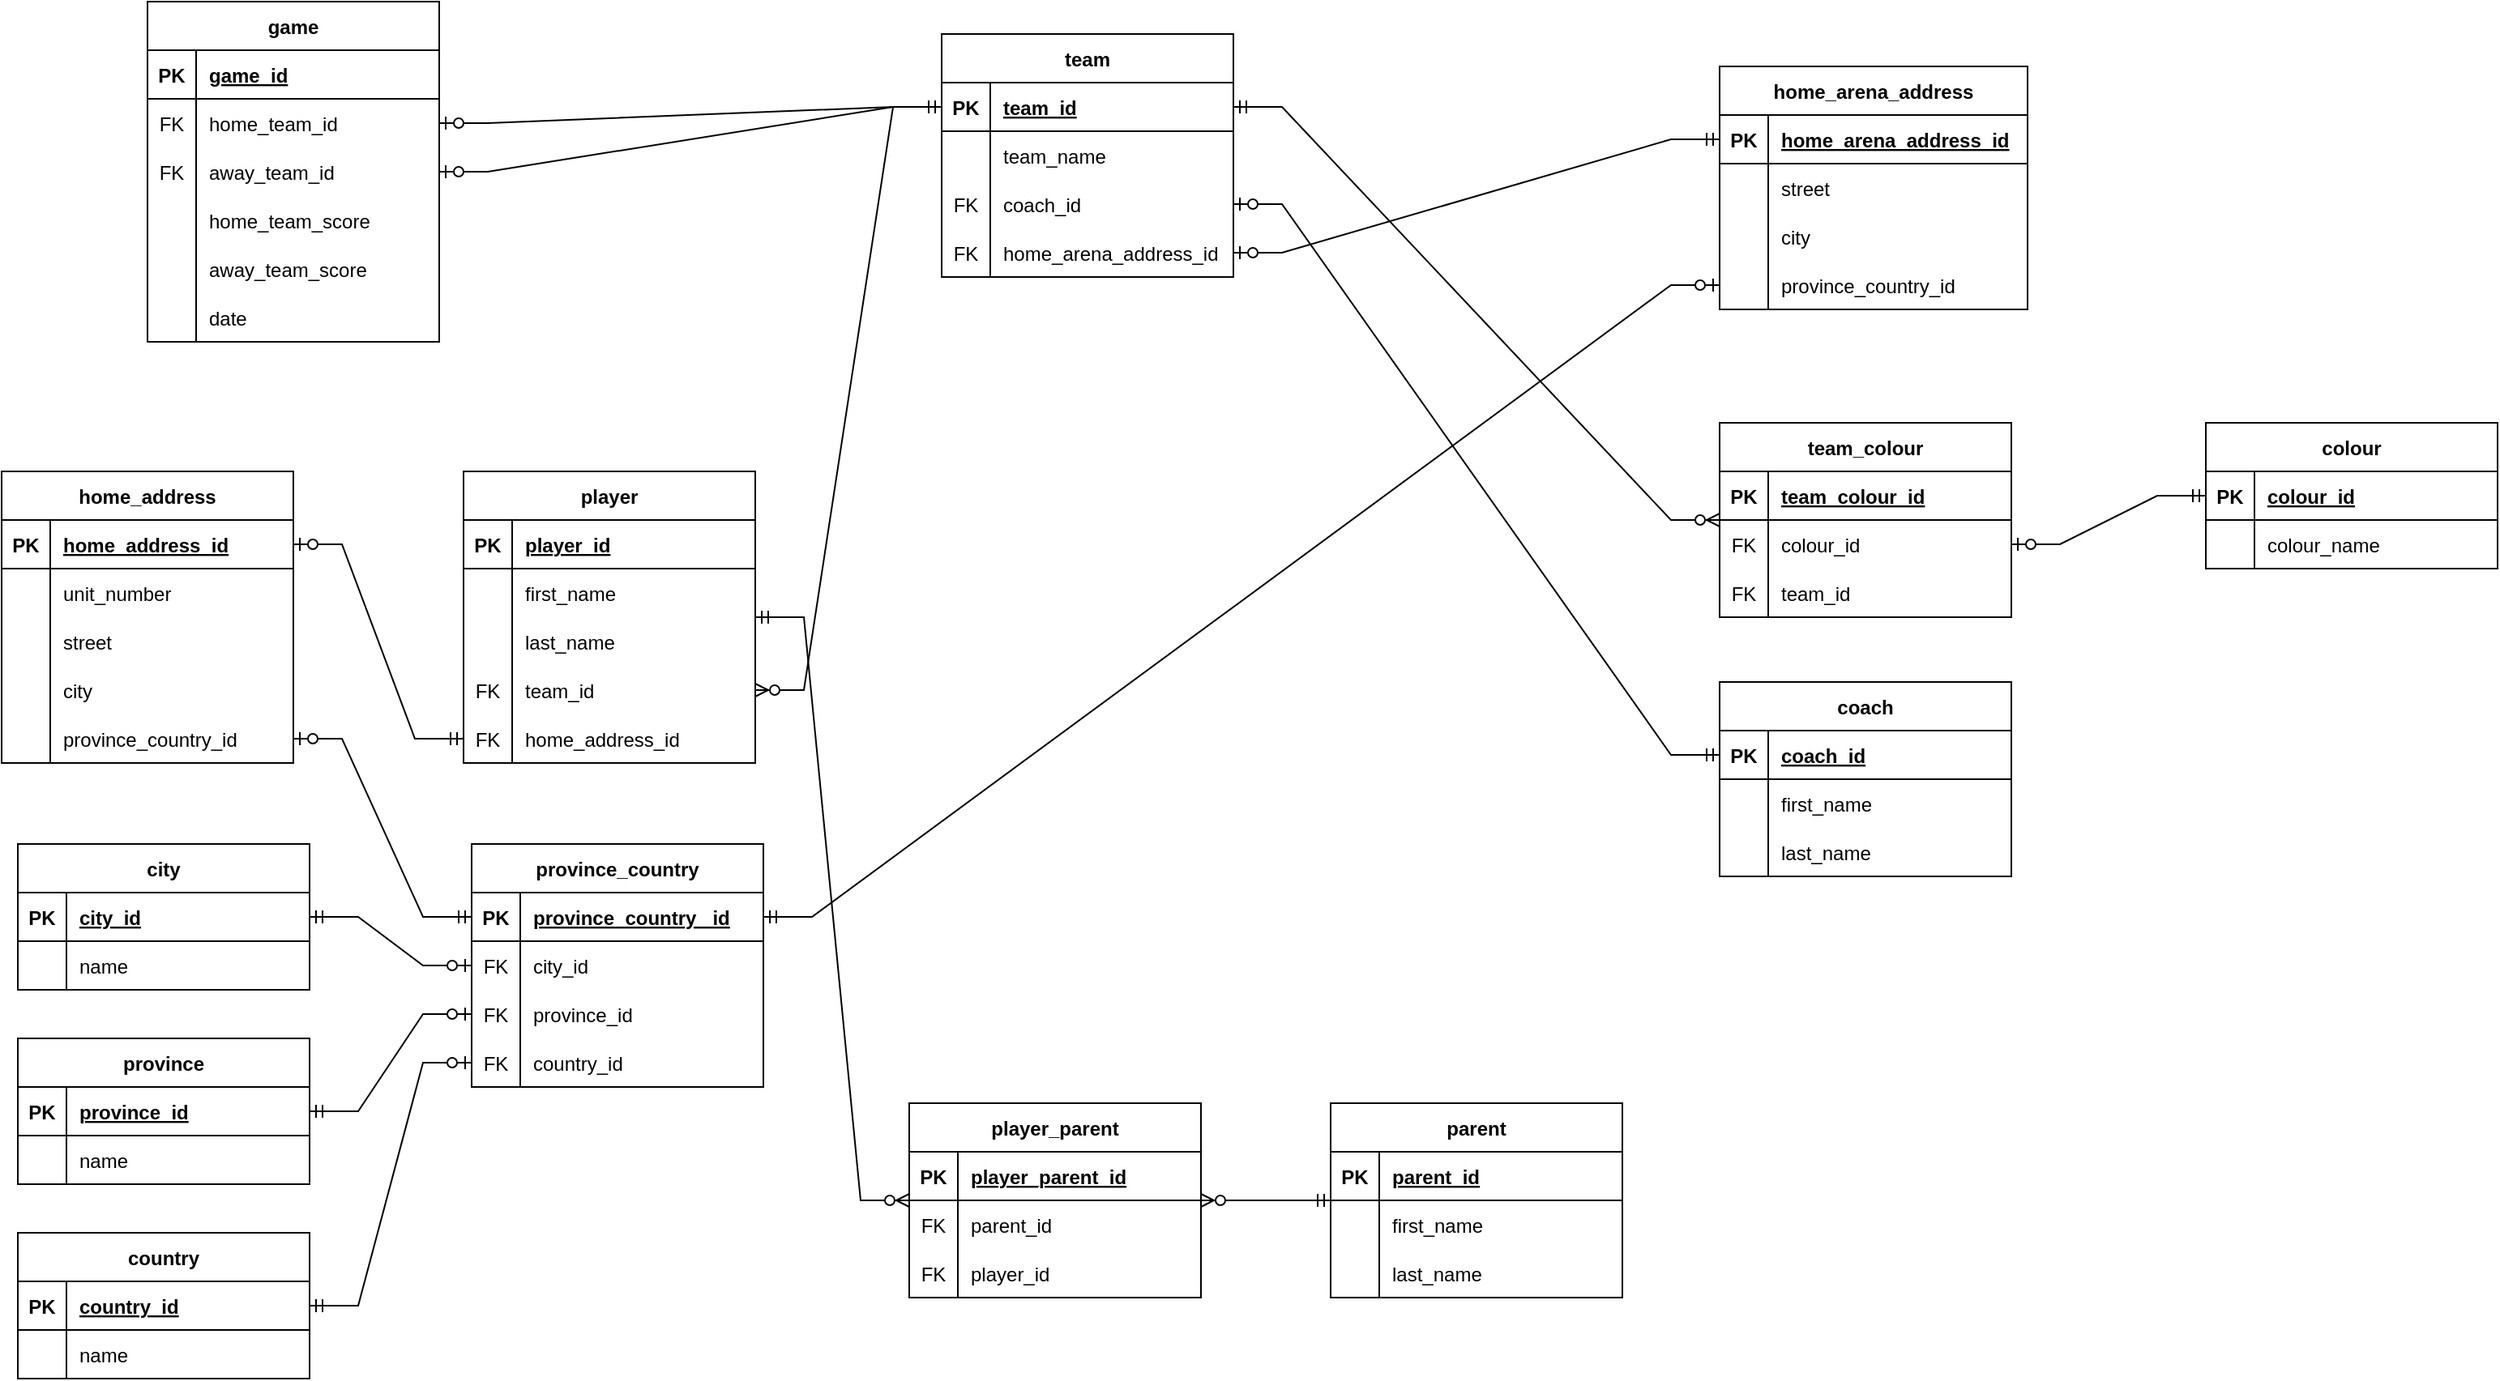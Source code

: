 <mxfile version="16.4.5" type="github">
  <diagram id="R2lEEEUBdFMjLlhIrx00" name="Page-1">
    <mxGraphModel dx="1483" dy="781" grid="1" gridSize="10" guides="1" tooltips="1" connect="1" arrows="1" fold="1" page="1" pageScale="1" pageWidth="850" pageHeight="1100" math="0" shadow="0" extFonts="Permanent Marker^https://fonts.googleapis.com/css?family=Permanent+Marker">
      <root>
        <mxCell id="0" />
        <mxCell id="1" parent="0" />
        <mxCell id="Wv8FKeUFwzZ08AXD1K2r-1" value="team" style="shape=table;startSize=30;container=1;collapsible=1;childLayout=tableLayout;fixedRows=1;rowLines=0;fontStyle=1;align=center;resizeLast=1;" parent="1" vertex="1">
          <mxGeometry x="630" y="110" width="180" height="150" as="geometry" />
        </mxCell>
        <mxCell id="Wv8FKeUFwzZ08AXD1K2r-2" value="" style="shape=tableRow;horizontal=0;startSize=0;swimlaneHead=0;swimlaneBody=0;fillColor=none;collapsible=0;dropTarget=0;points=[[0,0.5],[1,0.5]];portConstraint=eastwest;top=0;left=0;right=0;bottom=1;" parent="Wv8FKeUFwzZ08AXD1K2r-1" vertex="1">
          <mxGeometry y="30" width="180" height="30" as="geometry" />
        </mxCell>
        <mxCell id="Wv8FKeUFwzZ08AXD1K2r-3" value="PK" style="shape=partialRectangle;connectable=0;fillColor=none;top=0;left=0;bottom=0;right=0;fontStyle=1;overflow=hidden;" parent="Wv8FKeUFwzZ08AXD1K2r-2" vertex="1">
          <mxGeometry width="30" height="30" as="geometry">
            <mxRectangle width="30" height="30" as="alternateBounds" />
          </mxGeometry>
        </mxCell>
        <mxCell id="Wv8FKeUFwzZ08AXD1K2r-4" value="team_id" style="shape=partialRectangle;connectable=0;fillColor=none;top=0;left=0;bottom=0;right=0;align=left;spacingLeft=6;fontStyle=5;overflow=hidden;" parent="Wv8FKeUFwzZ08AXD1K2r-2" vertex="1">
          <mxGeometry x="30" width="150" height="30" as="geometry">
            <mxRectangle width="150" height="30" as="alternateBounds" />
          </mxGeometry>
        </mxCell>
        <mxCell id="Wv8FKeUFwzZ08AXD1K2r-5" value="" style="shape=tableRow;horizontal=0;startSize=0;swimlaneHead=0;swimlaneBody=0;fillColor=none;collapsible=0;dropTarget=0;points=[[0,0.5],[1,0.5]];portConstraint=eastwest;top=0;left=0;right=0;bottom=0;" parent="Wv8FKeUFwzZ08AXD1K2r-1" vertex="1">
          <mxGeometry y="60" width="180" height="30" as="geometry" />
        </mxCell>
        <mxCell id="Wv8FKeUFwzZ08AXD1K2r-6" value="" style="shape=partialRectangle;connectable=0;fillColor=none;top=0;left=0;bottom=0;right=0;editable=1;overflow=hidden;" parent="Wv8FKeUFwzZ08AXD1K2r-5" vertex="1">
          <mxGeometry width="30" height="30" as="geometry">
            <mxRectangle width="30" height="30" as="alternateBounds" />
          </mxGeometry>
        </mxCell>
        <mxCell id="Wv8FKeUFwzZ08AXD1K2r-7" value="team_name" style="shape=partialRectangle;connectable=0;fillColor=none;top=0;left=0;bottom=0;right=0;align=left;spacingLeft=6;overflow=hidden;" parent="Wv8FKeUFwzZ08AXD1K2r-5" vertex="1">
          <mxGeometry x="30" width="150" height="30" as="geometry">
            <mxRectangle width="150" height="30" as="alternateBounds" />
          </mxGeometry>
        </mxCell>
        <mxCell id="Wv8FKeUFwzZ08AXD1K2r-8" value="" style="shape=tableRow;horizontal=0;startSize=0;swimlaneHead=0;swimlaneBody=0;fillColor=none;collapsible=0;dropTarget=0;points=[[0,0.5],[1,0.5]];portConstraint=eastwest;top=0;left=0;right=0;bottom=0;" parent="Wv8FKeUFwzZ08AXD1K2r-1" vertex="1">
          <mxGeometry y="90" width="180" height="30" as="geometry" />
        </mxCell>
        <mxCell id="Wv8FKeUFwzZ08AXD1K2r-9" value="FK" style="shape=partialRectangle;connectable=0;fillColor=none;top=0;left=0;bottom=0;right=0;editable=1;overflow=hidden;" parent="Wv8FKeUFwzZ08AXD1K2r-8" vertex="1">
          <mxGeometry width="30" height="30" as="geometry">
            <mxRectangle width="30" height="30" as="alternateBounds" />
          </mxGeometry>
        </mxCell>
        <mxCell id="Wv8FKeUFwzZ08AXD1K2r-10" value="coach_id" style="shape=partialRectangle;connectable=0;fillColor=none;top=0;left=0;bottom=0;right=0;align=left;spacingLeft=6;overflow=hidden;" parent="Wv8FKeUFwzZ08AXD1K2r-8" vertex="1">
          <mxGeometry x="30" width="150" height="30" as="geometry">
            <mxRectangle width="150" height="30" as="alternateBounds" />
          </mxGeometry>
        </mxCell>
        <mxCell id="Wv8FKeUFwzZ08AXD1K2r-11" value="" style="shape=tableRow;horizontal=0;startSize=0;swimlaneHead=0;swimlaneBody=0;fillColor=none;collapsible=0;dropTarget=0;points=[[0,0.5],[1,0.5]];portConstraint=eastwest;top=0;left=0;right=0;bottom=0;" parent="Wv8FKeUFwzZ08AXD1K2r-1" vertex="1">
          <mxGeometry y="120" width="180" height="30" as="geometry" />
        </mxCell>
        <mxCell id="Wv8FKeUFwzZ08AXD1K2r-12" value="FK" style="shape=partialRectangle;connectable=0;fillColor=none;top=0;left=0;bottom=0;right=0;editable=1;overflow=hidden;" parent="Wv8FKeUFwzZ08AXD1K2r-11" vertex="1">
          <mxGeometry width="30" height="30" as="geometry">
            <mxRectangle width="30" height="30" as="alternateBounds" />
          </mxGeometry>
        </mxCell>
        <mxCell id="Wv8FKeUFwzZ08AXD1K2r-13" value="home_arena_address_id" style="shape=partialRectangle;connectable=0;fillColor=none;top=0;left=0;bottom=0;right=0;align=left;spacingLeft=6;overflow=hidden;" parent="Wv8FKeUFwzZ08AXD1K2r-11" vertex="1">
          <mxGeometry x="30" width="150" height="30" as="geometry">
            <mxRectangle width="150" height="30" as="alternateBounds" />
          </mxGeometry>
        </mxCell>
        <mxCell id="Wv8FKeUFwzZ08AXD1K2r-14" value="coach" style="shape=table;startSize=30;container=1;collapsible=1;childLayout=tableLayout;fixedRows=1;rowLines=0;fontStyle=1;align=center;resizeLast=1;" parent="1" vertex="1">
          <mxGeometry x="1110" y="510" width="180" height="120" as="geometry" />
        </mxCell>
        <mxCell id="Wv8FKeUFwzZ08AXD1K2r-15" value="" style="shape=tableRow;horizontal=0;startSize=0;swimlaneHead=0;swimlaneBody=0;fillColor=none;collapsible=0;dropTarget=0;points=[[0,0.5],[1,0.5]];portConstraint=eastwest;top=0;left=0;right=0;bottom=1;" parent="Wv8FKeUFwzZ08AXD1K2r-14" vertex="1">
          <mxGeometry y="30" width="180" height="30" as="geometry" />
        </mxCell>
        <mxCell id="Wv8FKeUFwzZ08AXD1K2r-16" value="PK" style="shape=partialRectangle;connectable=0;fillColor=none;top=0;left=0;bottom=0;right=0;fontStyle=1;overflow=hidden;" parent="Wv8FKeUFwzZ08AXD1K2r-15" vertex="1">
          <mxGeometry width="30" height="30" as="geometry">
            <mxRectangle width="30" height="30" as="alternateBounds" />
          </mxGeometry>
        </mxCell>
        <mxCell id="Wv8FKeUFwzZ08AXD1K2r-17" value="coach_id" style="shape=partialRectangle;connectable=0;fillColor=none;top=0;left=0;bottom=0;right=0;align=left;spacingLeft=6;fontStyle=5;overflow=hidden;" parent="Wv8FKeUFwzZ08AXD1K2r-15" vertex="1">
          <mxGeometry x="30" width="150" height="30" as="geometry">
            <mxRectangle width="150" height="30" as="alternateBounds" />
          </mxGeometry>
        </mxCell>
        <mxCell id="Wv8FKeUFwzZ08AXD1K2r-18" value="" style="shape=tableRow;horizontal=0;startSize=0;swimlaneHead=0;swimlaneBody=0;fillColor=none;collapsible=0;dropTarget=0;points=[[0,0.5],[1,0.5]];portConstraint=eastwest;top=0;left=0;right=0;bottom=0;" parent="Wv8FKeUFwzZ08AXD1K2r-14" vertex="1">
          <mxGeometry y="60" width="180" height="30" as="geometry" />
        </mxCell>
        <mxCell id="Wv8FKeUFwzZ08AXD1K2r-19" value="" style="shape=partialRectangle;connectable=0;fillColor=none;top=0;left=0;bottom=0;right=0;editable=1;overflow=hidden;" parent="Wv8FKeUFwzZ08AXD1K2r-18" vertex="1">
          <mxGeometry width="30" height="30" as="geometry">
            <mxRectangle width="30" height="30" as="alternateBounds" />
          </mxGeometry>
        </mxCell>
        <mxCell id="Wv8FKeUFwzZ08AXD1K2r-20" value="first_name" style="shape=partialRectangle;connectable=0;fillColor=none;top=0;left=0;bottom=0;right=0;align=left;spacingLeft=6;overflow=hidden;" parent="Wv8FKeUFwzZ08AXD1K2r-18" vertex="1">
          <mxGeometry x="30" width="150" height="30" as="geometry">
            <mxRectangle width="150" height="30" as="alternateBounds" />
          </mxGeometry>
        </mxCell>
        <mxCell id="Wv8FKeUFwzZ08AXD1K2r-21" value="" style="shape=tableRow;horizontal=0;startSize=0;swimlaneHead=0;swimlaneBody=0;fillColor=none;collapsible=0;dropTarget=0;points=[[0,0.5],[1,0.5]];portConstraint=eastwest;top=0;left=0;right=0;bottom=0;" parent="Wv8FKeUFwzZ08AXD1K2r-14" vertex="1">
          <mxGeometry y="90" width="180" height="30" as="geometry" />
        </mxCell>
        <mxCell id="Wv8FKeUFwzZ08AXD1K2r-22" value="" style="shape=partialRectangle;connectable=0;fillColor=none;top=0;left=0;bottom=0;right=0;editable=1;overflow=hidden;" parent="Wv8FKeUFwzZ08AXD1K2r-21" vertex="1">
          <mxGeometry width="30" height="30" as="geometry">
            <mxRectangle width="30" height="30" as="alternateBounds" />
          </mxGeometry>
        </mxCell>
        <mxCell id="Wv8FKeUFwzZ08AXD1K2r-23" value="last_name" style="shape=partialRectangle;connectable=0;fillColor=none;top=0;left=0;bottom=0;right=0;align=left;spacingLeft=6;overflow=hidden;" parent="Wv8FKeUFwzZ08AXD1K2r-21" vertex="1">
          <mxGeometry x="30" width="150" height="30" as="geometry">
            <mxRectangle width="150" height="30" as="alternateBounds" />
          </mxGeometry>
        </mxCell>
        <mxCell id="Wv8FKeUFwzZ08AXD1K2r-27" value="home_arena_address" style="shape=table;startSize=30;container=1;collapsible=1;childLayout=tableLayout;fixedRows=1;rowLines=0;fontStyle=1;align=center;resizeLast=1;" parent="1" vertex="1">
          <mxGeometry x="1110" y="130" width="190" height="150" as="geometry" />
        </mxCell>
        <mxCell id="Wv8FKeUFwzZ08AXD1K2r-28" value="" style="shape=tableRow;horizontal=0;startSize=0;swimlaneHead=0;swimlaneBody=0;fillColor=none;collapsible=0;dropTarget=0;points=[[0,0.5],[1,0.5]];portConstraint=eastwest;top=0;left=0;right=0;bottom=1;" parent="Wv8FKeUFwzZ08AXD1K2r-27" vertex="1">
          <mxGeometry y="30" width="190" height="30" as="geometry" />
        </mxCell>
        <mxCell id="Wv8FKeUFwzZ08AXD1K2r-29" value="PK" style="shape=partialRectangle;connectable=0;fillColor=none;top=0;left=0;bottom=0;right=0;fontStyle=1;overflow=hidden;" parent="Wv8FKeUFwzZ08AXD1K2r-28" vertex="1">
          <mxGeometry width="30" height="30" as="geometry">
            <mxRectangle width="30" height="30" as="alternateBounds" />
          </mxGeometry>
        </mxCell>
        <mxCell id="Wv8FKeUFwzZ08AXD1K2r-30" value="home_arena_address_id" style="shape=partialRectangle;connectable=0;fillColor=none;top=0;left=0;bottom=0;right=0;align=left;spacingLeft=6;fontStyle=5;overflow=hidden;" parent="Wv8FKeUFwzZ08AXD1K2r-28" vertex="1">
          <mxGeometry x="30" width="160" height="30" as="geometry">
            <mxRectangle width="160" height="30" as="alternateBounds" />
          </mxGeometry>
        </mxCell>
        <mxCell id="Wv8FKeUFwzZ08AXD1K2r-31" value="" style="shape=tableRow;horizontal=0;startSize=0;swimlaneHead=0;swimlaneBody=0;fillColor=none;collapsible=0;dropTarget=0;points=[[0,0.5],[1,0.5]];portConstraint=eastwest;top=0;left=0;right=0;bottom=0;" parent="Wv8FKeUFwzZ08AXD1K2r-27" vertex="1">
          <mxGeometry y="60" width="190" height="30" as="geometry" />
        </mxCell>
        <mxCell id="Wv8FKeUFwzZ08AXD1K2r-32" value="" style="shape=partialRectangle;connectable=0;fillColor=none;top=0;left=0;bottom=0;right=0;editable=1;overflow=hidden;" parent="Wv8FKeUFwzZ08AXD1K2r-31" vertex="1">
          <mxGeometry width="30" height="30" as="geometry">
            <mxRectangle width="30" height="30" as="alternateBounds" />
          </mxGeometry>
        </mxCell>
        <mxCell id="Wv8FKeUFwzZ08AXD1K2r-33" value="street" style="shape=partialRectangle;connectable=0;fillColor=none;top=0;left=0;bottom=0;right=0;align=left;spacingLeft=6;overflow=hidden;" parent="Wv8FKeUFwzZ08AXD1K2r-31" vertex="1">
          <mxGeometry x="30" width="160" height="30" as="geometry">
            <mxRectangle width="160" height="30" as="alternateBounds" />
          </mxGeometry>
        </mxCell>
        <mxCell id="Wv8FKeUFwzZ08AXD1K2r-34" value="" style="shape=tableRow;horizontal=0;startSize=0;swimlaneHead=0;swimlaneBody=0;fillColor=none;collapsible=0;dropTarget=0;points=[[0,0.5],[1,0.5]];portConstraint=eastwest;top=0;left=0;right=0;bottom=0;" parent="Wv8FKeUFwzZ08AXD1K2r-27" vertex="1">
          <mxGeometry y="90" width="190" height="30" as="geometry" />
        </mxCell>
        <mxCell id="Wv8FKeUFwzZ08AXD1K2r-35" value="" style="shape=partialRectangle;connectable=0;fillColor=none;top=0;left=0;bottom=0;right=0;editable=1;overflow=hidden;" parent="Wv8FKeUFwzZ08AXD1K2r-34" vertex="1">
          <mxGeometry width="30" height="30" as="geometry">
            <mxRectangle width="30" height="30" as="alternateBounds" />
          </mxGeometry>
        </mxCell>
        <mxCell id="Wv8FKeUFwzZ08AXD1K2r-36" value="city" style="shape=partialRectangle;connectable=0;fillColor=none;top=0;left=0;bottom=0;right=0;align=left;spacingLeft=6;overflow=hidden;" parent="Wv8FKeUFwzZ08AXD1K2r-34" vertex="1">
          <mxGeometry x="30" width="160" height="30" as="geometry">
            <mxRectangle width="160" height="30" as="alternateBounds" />
          </mxGeometry>
        </mxCell>
        <mxCell id="Wv8FKeUFwzZ08AXD1K2r-37" value="" style="shape=tableRow;horizontal=0;startSize=0;swimlaneHead=0;swimlaneBody=0;fillColor=none;collapsible=0;dropTarget=0;points=[[0,0.5],[1,0.5]];portConstraint=eastwest;top=0;left=0;right=0;bottom=0;" parent="Wv8FKeUFwzZ08AXD1K2r-27" vertex="1">
          <mxGeometry y="120" width="190" height="30" as="geometry" />
        </mxCell>
        <mxCell id="Wv8FKeUFwzZ08AXD1K2r-38" value="" style="shape=partialRectangle;connectable=0;fillColor=none;top=0;left=0;bottom=0;right=0;editable=1;overflow=hidden;" parent="Wv8FKeUFwzZ08AXD1K2r-37" vertex="1">
          <mxGeometry width="30" height="30" as="geometry">
            <mxRectangle width="30" height="30" as="alternateBounds" />
          </mxGeometry>
        </mxCell>
        <mxCell id="Wv8FKeUFwzZ08AXD1K2r-39" value="province_country_id" style="shape=partialRectangle;connectable=0;fillColor=none;top=0;left=0;bottom=0;right=0;align=left;spacingLeft=6;overflow=hidden;" parent="Wv8FKeUFwzZ08AXD1K2r-37" vertex="1">
          <mxGeometry x="30" width="160" height="30" as="geometry">
            <mxRectangle width="160" height="30" as="alternateBounds" />
          </mxGeometry>
        </mxCell>
        <mxCell id="Wv8FKeUFwzZ08AXD1K2r-44" value="" style="edgeStyle=entityRelationEdgeStyle;fontSize=12;html=1;endArrow=ERzeroToOne;startArrow=ERmandOne;rounded=0;" parent="1" source="Wv8FKeUFwzZ08AXD1K2r-15" target="Wv8FKeUFwzZ08AXD1K2r-8" edge="1">
          <mxGeometry width="100" height="100" relative="1" as="geometry">
            <mxPoint x="370" y="440" as="sourcePoint" />
            <mxPoint x="470" y="340" as="targetPoint" />
          </mxGeometry>
        </mxCell>
        <mxCell id="Wv8FKeUFwzZ08AXD1K2r-45" value="team_colour" style="shape=table;startSize=30;container=1;collapsible=1;childLayout=tableLayout;fixedRows=1;rowLines=0;fontStyle=1;align=center;resizeLast=1;" parent="1" vertex="1">
          <mxGeometry x="1110" y="350" width="180" height="120" as="geometry" />
        </mxCell>
        <mxCell id="Wv8FKeUFwzZ08AXD1K2r-46" value="" style="shape=tableRow;horizontal=0;startSize=0;swimlaneHead=0;swimlaneBody=0;fillColor=none;collapsible=0;dropTarget=0;points=[[0,0.5],[1,0.5]];portConstraint=eastwest;top=0;left=0;right=0;bottom=1;" parent="Wv8FKeUFwzZ08AXD1K2r-45" vertex="1">
          <mxGeometry y="30" width="180" height="30" as="geometry" />
        </mxCell>
        <mxCell id="Wv8FKeUFwzZ08AXD1K2r-47" value="PK" style="shape=partialRectangle;connectable=0;fillColor=none;top=0;left=0;bottom=0;right=0;fontStyle=1;overflow=hidden;" parent="Wv8FKeUFwzZ08AXD1K2r-46" vertex="1">
          <mxGeometry width="30" height="30" as="geometry">
            <mxRectangle width="30" height="30" as="alternateBounds" />
          </mxGeometry>
        </mxCell>
        <mxCell id="Wv8FKeUFwzZ08AXD1K2r-48" value="team_colour_id" style="shape=partialRectangle;connectable=0;fillColor=none;top=0;left=0;bottom=0;right=0;align=left;spacingLeft=6;fontStyle=5;overflow=hidden;" parent="Wv8FKeUFwzZ08AXD1K2r-46" vertex="1">
          <mxGeometry x="30" width="150" height="30" as="geometry">
            <mxRectangle width="150" height="30" as="alternateBounds" />
          </mxGeometry>
        </mxCell>
        <mxCell id="Wv8FKeUFwzZ08AXD1K2r-49" value="" style="shape=tableRow;horizontal=0;startSize=0;swimlaneHead=0;swimlaneBody=0;fillColor=none;collapsible=0;dropTarget=0;points=[[0,0.5],[1,0.5]];portConstraint=eastwest;top=0;left=0;right=0;bottom=0;" parent="Wv8FKeUFwzZ08AXD1K2r-45" vertex="1">
          <mxGeometry y="60" width="180" height="30" as="geometry" />
        </mxCell>
        <mxCell id="Wv8FKeUFwzZ08AXD1K2r-50" value="FK" style="shape=partialRectangle;connectable=0;fillColor=none;top=0;left=0;bottom=0;right=0;editable=1;overflow=hidden;" parent="Wv8FKeUFwzZ08AXD1K2r-49" vertex="1">
          <mxGeometry width="30" height="30" as="geometry">
            <mxRectangle width="30" height="30" as="alternateBounds" />
          </mxGeometry>
        </mxCell>
        <mxCell id="Wv8FKeUFwzZ08AXD1K2r-51" value="colour_id" style="shape=partialRectangle;connectable=0;fillColor=none;top=0;left=0;bottom=0;right=0;align=left;spacingLeft=6;overflow=hidden;" parent="Wv8FKeUFwzZ08AXD1K2r-49" vertex="1">
          <mxGeometry x="30" width="150" height="30" as="geometry">
            <mxRectangle width="150" height="30" as="alternateBounds" />
          </mxGeometry>
        </mxCell>
        <mxCell id="Wv8FKeUFwzZ08AXD1K2r-52" value="" style="shape=tableRow;horizontal=0;startSize=0;swimlaneHead=0;swimlaneBody=0;fillColor=none;collapsible=0;dropTarget=0;points=[[0,0.5],[1,0.5]];portConstraint=eastwest;top=0;left=0;right=0;bottom=0;" parent="Wv8FKeUFwzZ08AXD1K2r-45" vertex="1">
          <mxGeometry y="90" width="180" height="30" as="geometry" />
        </mxCell>
        <mxCell id="Wv8FKeUFwzZ08AXD1K2r-53" value="FK" style="shape=partialRectangle;connectable=0;fillColor=none;top=0;left=0;bottom=0;right=0;editable=1;overflow=hidden;" parent="Wv8FKeUFwzZ08AXD1K2r-52" vertex="1">
          <mxGeometry width="30" height="30" as="geometry">
            <mxRectangle width="30" height="30" as="alternateBounds" />
          </mxGeometry>
        </mxCell>
        <mxCell id="Wv8FKeUFwzZ08AXD1K2r-54" value="team_id" style="shape=partialRectangle;connectable=0;fillColor=none;top=0;left=0;bottom=0;right=0;align=left;spacingLeft=6;overflow=hidden;" parent="Wv8FKeUFwzZ08AXD1K2r-52" vertex="1">
          <mxGeometry x="30" width="150" height="30" as="geometry">
            <mxRectangle width="150" height="30" as="alternateBounds" />
          </mxGeometry>
        </mxCell>
        <mxCell id="Wv8FKeUFwzZ08AXD1K2r-58" value="" style="edgeStyle=entityRelationEdgeStyle;fontSize=12;html=1;endArrow=ERzeroToMany;startArrow=ERmandOne;rounded=0;" parent="1" source="Wv8FKeUFwzZ08AXD1K2r-2" target="Wv8FKeUFwzZ08AXD1K2r-45" edge="1">
          <mxGeometry width="100" height="100" relative="1" as="geometry">
            <mxPoint x="370" y="440" as="sourcePoint" />
            <mxPoint x="470" y="340" as="targetPoint" />
          </mxGeometry>
        </mxCell>
        <mxCell id="Wv8FKeUFwzZ08AXD1K2r-59" value="player" style="shape=table;startSize=30;container=1;collapsible=1;childLayout=tableLayout;fixedRows=1;rowLines=0;fontStyle=1;align=center;resizeLast=1;" parent="1" vertex="1">
          <mxGeometry x="335" y="380" width="180" height="180" as="geometry" />
        </mxCell>
        <mxCell id="Wv8FKeUFwzZ08AXD1K2r-60" value="" style="shape=tableRow;horizontal=0;startSize=0;swimlaneHead=0;swimlaneBody=0;fillColor=none;collapsible=0;dropTarget=0;points=[[0,0.5],[1,0.5]];portConstraint=eastwest;top=0;left=0;right=0;bottom=1;" parent="Wv8FKeUFwzZ08AXD1K2r-59" vertex="1">
          <mxGeometry y="30" width="180" height="30" as="geometry" />
        </mxCell>
        <mxCell id="Wv8FKeUFwzZ08AXD1K2r-61" value="PK" style="shape=partialRectangle;connectable=0;fillColor=none;top=0;left=0;bottom=0;right=0;fontStyle=1;overflow=hidden;" parent="Wv8FKeUFwzZ08AXD1K2r-60" vertex="1">
          <mxGeometry width="30" height="30" as="geometry">
            <mxRectangle width="30" height="30" as="alternateBounds" />
          </mxGeometry>
        </mxCell>
        <mxCell id="Wv8FKeUFwzZ08AXD1K2r-62" value="player_id" style="shape=partialRectangle;connectable=0;fillColor=none;top=0;left=0;bottom=0;right=0;align=left;spacingLeft=6;fontStyle=5;overflow=hidden;" parent="Wv8FKeUFwzZ08AXD1K2r-60" vertex="1">
          <mxGeometry x="30" width="150" height="30" as="geometry">
            <mxRectangle width="150" height="30" as="alternateBounds" />
          </mxGeometry>
        </mxCell>
        <mxCell id="Wv8FKeUFwzZ08AXD1K2r-63" value="" style="shape=tableRow;horizontal=0;startSize=0;swimlaneHead=0;swimlaneBody=0;fillColor=none;collapsible=0;dropTarget=0;points=[[0,0.5],[1,0.5]];portConstraint=eastwest;top=0;left=0;right=0;bottom=0;" parent="Wv8FKeUFwzZ08AXD1K2r-59" vertex="1">
          <mxGeometry y="60" width="180" height="30" as="geometry" />
        </mxCell>
        <mxCell id="Wv8FKeUFwzZ08AXD1K2r-64" value="" style="shape=partialRectangle;connectable=0;fillColor=none;top=0;left=0;bottom=0;right=0;editable=1;overflow=hidden;" parent="Wv8FKeUFwzZ08AXD1K2r-63" vertex="1">
          <mxGeometry width="30" height="30" as="geometry">
            <mxRectangle width="30" height="30" as="alternateBounds" />
          </mxGeometry>
        </mxCell>
        <mxCell id="Wv8FKeUFwzZ08AXD1K2r-65" value="first_name" style="shape=partialRectangle;connectable=0;fillColor=none;top=0;left=0;bottom=0;right=0;align=left;spacingLeft=6;overflow=hidden;" parent="Wv8FKeUFwzZ08AXD1K2r-63" vertex="1">
          <mxGeometry x="30" width="150" height="30" as="geometry">
            <mxRectangle width="150" height="30" as="alternateBounds" />
          </mxGeometry>
        </mxCell>
        <mxCell id="Wv8FKeUFwzZ08AXD1K2r-66" value="" style="shape=tableRow;horizontal=0;startSize=0;swimlaneHead=0;swimlaneBody=0;fillColor=none;collapsible=0;dropTarget=0;points=[[0,0.5],[1,0.5]];portConstraint=eastwest;top=0;left=0;right=0;bottom=0;" parent="Wv8FKeUFwzZ08AXD1K2r-59" vertex="1">
          <mxGeometry y="90" width="180" height="30" as="geometry" />
        </mxCell>
        <mxCell id="Wv8FKeUFwzZ08AXD1K2r-67" value="" style="shape=partialRectangle;connectable=0;fillColor=none;top=0;left=0;bottom=0;right=0;editable=1;overflow=hidden;" parent="Wv8FKeUFwzZ08AXD1K2r-66" vertex="1">
          <mxGeometry width="30" height="30" as="geometry">
            <mxRectangle width="30" height="30" as="alternateBounds" />
          </mxGeometry>
        </mxCell>
        <mxCell id="Wv8FKeUFwzZ08AXD1K2r-68" value="last_name" style="shape=partialRectangle;connectable=0;fillColor=none;top=0;left=0;bottom=0;right=0;align=left;spacingLeft=6;overflow=hidden;" parent="Wv8FKeUFwzZ08AXD1K2r-66" vertex="1">
          <mxGeometry x="30" width="150" height="30" as="geometry">
            <mxRectangle width="150" height="30" as="alternateBounds" />
          </mxGeometry>
        </mxCell>
        <mxCell id="Wv8FKeUFwzZ08AXD1K2r-69" value="" style="shape=tableRow;horizontal=0;startSize=0;swimlaneHead=0;swimlaneBody=0;fillColor=none;collapsible=0;dropTarget=0;points=[[0,0.5],[1,0.5]];portConstraint=eastwest;top=0;left=0;right=0;bottom=0;" parent="Wv8FKeUFwzZ08AXD1K2r-59" vertex="1">
          <mxGeometry y="120" width="180" height="30" as="geometry" />
        </mxCell>
        <mxCell id="Wv8FKeUFwzZ08AXD1K2r-70" value="FK" style="shape=partialRectangle;connectable=0;fillColor=none;top=0;left=0;bottom=0;right=0;editable=1;overflow=hidden;" parent="Wv8FKeUFwzZ08AXD1K2r-69" vertex="1">
          <mxGeometry width="30" height="30" as="geometry">
            <mxRectangle width="30" height="30" as="alternateBounds" />
          </mxGeometry>
        </mxCell>
        <mxCell id="Wv8FKeUFwzZ08AXD1K2r-71" value="team_id" style="shape=partialRectangle;connectable=0;fillColor=none;top=0;left=0;bottom=0;right=0;align=left;spacingLeft=6;overflow=hidden;" parent="Wv8FKeUFwzZ08AXD1K2r-69" vertex="1">
          <mxGeometry x="30" width="150" height="30" as="geometry">
            <mxRectangle width="150" height="30" as="alternateBounds" />
          </mxGeometry>
        </mxCell>
        <mxCell id="Wv8FKeUFwzZ08AXD1K2r-101" value="" style="shape=tableRow;horizontal=0;startSize=0;swimlaneHead=0;swimlaneBody=0;fillColor=none;collapsible=0;dropTarget=0;points=[[0,0.5],[1,0.5]];portConstraint=eastwest;top=0;left=0;right=0;bottom=0;" parent="Wv8FKeUFwzZ08AXD1K2r-59" vertex="1">
          <mxGeometry y="150" width="180" height="30" as="geometry" />
        </mxCell>
        <mxCell id="Wv8FKeUFwzZ08AXD1K2r-102" value="FK" style="shape=partialRectangle;connectable=0;fillColor=none;top=0;left=0;bottom=0;right=0;fontStyle=0;overflow=hidden;" parent="Wv8FKeUFwzZ08AXD1K2r-101" vertex="1">
          <mxGeometry width="30" height="30" as="geometry">
            <mxRectangle width="30" height="30" as="alternateBounds" />
          </mxGeometry>
        </mxCell>
        <mxCell id="Wv8FKeUFwzZ08AXD1K2r-103" value="home_address_id" style="shape=partialRectangle;connectable=0;fillColor=none;top=0;left=0;bottom=0;right=0;align=left;spacingLeft=6;fontStyle=0;overflow=hidden;" parent="Wv8FKeUFwzZ08AXD1K2r-101" vertex="1">
          <mxGeometry x="30" width="150" height="30" as="geometry">
            <mxRectangle width="150" height="30" as="alternateBounds" />
          </mxGeometry>
        </mxCell>
        <mxCell id="Wv8FKeUFwzZ08AXD1K2r-72" value="parent" style="shape=table;startSize=30;container=1;collapsible=1;childLayout=tableLayout;fixedRows=1;rowLines=0;fontStyle=1;align=center;resizeLast=1;" parent="1" vertex="1">
          <mxGeometry x="870" y="770" width="180" height="120" as="geometry" />
        </mxCell>
        <mxCell id="Wv8FKeUFwzZ08AXD1K2r-73" value="" style="shape=tableRow;horizontal=0;startSize=0;swimlaneHead=0;swimlaneBody=0;fillColor=none;collapsible=0;dropTarget=0;points=[[0,0.5],[1,0.5]];portConstraint=eastwest;top=0;left=0;right=0;bottom=1;" parent="Wv8FKeUFwzZ08AXD1K2r-72" vertex="1">
          <mxGeometry y="30" width="180" height="30" as="geometry" />
        </mxCell>
        <mxCell id="Wv8FKeUFwzZ08AXD1K2r-74" value="PK" style="shape=partialRectangle;connectable=0;fillColor=none;top=0;left=0;bottom=0;right=0;fontStyle=1;overflow=hidden;" parent="Wv8FKeUFwzZ08AXD1K2r-73" vertex="1">
          <mxGeometry width="30" height="30" as="geometry">
            <mxRectangle width="30" height="30" as="alternateBounds" />
          </mxGeometry>
        </mxCell>
        <mxCell id="Wv8FKeUFwzZ08AXD1K2r-75" value="parent_id" style="shape=partialRectangle;connectable=0;fillColor=none;top=0;left=0;bottom=0;right=0;align=left;spacingLeft=6;fontStyle=5;overflow=hidden;" parent="Wv8FKeUFwzZ08AXD1K2r-73" vertex="1">
          <mxGeometry x="30" width="150" height="30" as="geometry">
            <mxRectangle width="150" height="30" as="alternateBounds" />
          </mxGeometry>
        </mxCell>
        <mxCell id="Wv8FKeUFwzZ08AXD1K2r-76" value="" style="shape=tableRow;horizontal=0;startSize=0;swimlaneHead=0;swimlaneBody=0;fillColor=none;collapsible=0;dropTarget=0;points=[[0,0.5],[1,0.5]];portConstraint=eastwest;top=0;left=0;right=0;bottom=0;" parent="Wv8FKeUFwzZ08AXD1K2r-72" vertex="1">
          <mxGeometry y="60" width="180" height="30" as="geometry" />
        </mxCell>
        <mxCell id="Wv8FKeUFwzZ08AXD1K2r-77" value="" style="shape=partialRectangle;connectable=0;fillColor=none;top=0;left=0;bottom=0;right=0;editable=1;overflow=hidden;" parent="Wv8FKeUFwzZ08AXD1K2r-76" vertex="1">
          <mxGeometry width="30" height="30" as="geometry">
            <mxRectangle width="30" height="30" as="alternateBounds" />
          </mxGeometry>
        </mxCell>
        <mxCell id="Wv8FKeUFwzZ08AXD1K2r-78" value="first_name" style="shape=partialRectangle;connectable=0;fillColor=none;top=0;left=0;bottom=0;right=0;align=left;spacingLeft=6;overflow=hidden;" parent="Wv8FKeUFwzZ08AXD1K2r-76" vertex="1">
          <mxGeometry x="30" width="150" height="30" as="geometry">
            <mxRectangle width="150" height="30" as="alternateBounds" />
          </mxGeometry>
        </mxCell>
        <mxCell id="Wv8FKeUFwzZ08AXD1K2r-79" value="" style="shape=tableRow;horizontal=0;startSize=0;swimlaneHead=0;swimlaneBody=0;fillColor=none;collapsible=0;dropTarget=0;points=[[0,0.5],[1,0.5]];portConstraint=eastwest;top=0;left=0;right=0;bottom=0;" parent="Wv8FKeUFwzZ08AXD1K2r-72" vertex="1">
          <mxGeometry y="90" width="180" height="30" as="geometry" />
        </mxCell>
        <mxCell id="Wv8FKeUFwzZ08AXD1K2r-80" value="" style="shape=partialRectangle;connectable=0;fillColor=none;top=0;left=0;bottom=0;right=0;editable=1;overflow=hidden;" parent="Wv8FKeUFwzZ08AXD1K2r-79" vertex="1">
          <mxGeometry width="30" height="30" as="geometry">
            <mxRectangle width="30" height="30" as="alternateBounds" />
          </mxGeometry>
        </mxCell>
        <mxCell id="Wv8FKeUFwzZ08AXD1K2r-81" value="last_name" style="shape=partialRectangle;connectable=0;fillColor=none;top=0;left=0;bottom=0;right=0;align=left;spacingLeft=6;overflow=hidden;" parent="Wv8FKeUFwzZ08AXD1K2r-79" vertex="1">
          <mxGeometry x="30" width="150" height="30" as="geometry">
            <mxRectangle width="150" height="30" as="alternateBounds" />
          </mxGeometry>
        </mxCell>
        <mxCell id="Wv8FKeUFwzZ08AXD1K2r-85" value="player_parent" style="shape=table;startSize=30;container=1;collapsible=1;childLayout=tableLayout;fixedRows=1;rowLines=0;fontStyle=1;align=center;resizeLast=1;" parent="1" vertex="1">
          <mxGeometry x="610" y="770" width="180" height="120" as="geometry" />
        </mxCell>
        <mxCell id="Wv8FKeUFwzZ08AXD1K2r-86" value="" style="shape=tableRow;horizontal=0;startSize=0;swimlaneHead=0;swimlaneBody=0;fillColor=none;collapsible=0;dropTarget=0;points=[[0,0.5],[1,0.5]];portConstraint=eastwest;top=0;left=0;right=0;bottom=1;" parent="Wv8FKeUFwzZ08AXD1K2r-85" vertex="1">
          <mxGeometry y="30" width="180" height="30" as="geometry" />
        </mxCell>
        <mxCell id="Wv8FKeUFwzZ08AXD1K2r-87" value="PK" style="shape=partialRectangle;connectable=0;fillColor=none;top=0;left=0;bottom=0;right=0;fontStyle=1;overflow=hidden;" parent="Wv8FKeUFwzZ08AXD1K2r-86" vertex="1">
          <mxGeometry width="30" height="30" as="geometry">
            <mxRectangle width="30" height="30" as="alternateBounds" />
          </mxGeometry>
        </mxCell>
        <mxCell id="Wv8FKeUFwzZ08AXD1K2r-88" value="player_parent_id" style="shape=partialRectangle;connectable=0;fillColor=none;top=0;left=0;bottom=0;right=0;align=left;spacingLeft=6;fontStyle=5;overflow=hidden;" parent="Wv8FKeUFwzZ08AXD1K2r-86" vertex="1">
          <mxGeometry x="30" width="150" height="30" as="geometry">
            <mxRectangle width="150" height="30" as="alternateBounds" />
          </mxGeometry>
        </mxCell>
        <mxCell id="Wv8FKeUFwzZ08AXD1K2r-89" value="" style="shape=tableRow;horizontal=0;startSize=0;swimlaneHead=0;swimlaneBody=0;fillColor=none;collapsible=0;dropTarget=0;points=[[0,0.5],[1,0.5]];portConstraint=eastwest;top=0;left=0;right=0;bottom=0;" parent="Wv8FKeUFwzZ08AXD1K2r-85" vertex="1">
          <mxGeometry y="60" width="180" height="30" as="geometry" />
        </mxCell>
        <mxCell id="Wv8FKeUFwzZ08AXD1K2r-90" value="FK" style="shape=partialRectangle;connectable=0;fillColor=none;top=0;left=0;bottom=0;right=0;editable=1;overflow=hidden;" parent="Wv8FKeUFwzZ08AXD1K2r-89" vertex="1">
          <mxGeometry width="30" height="30" as="geometry">
            <mxRectangle width="30" height="30" as="alternateBounds" />
          </mxGeometry>
        </mxCell>
        <mxCell id="Wv8FKeUFwzZ08AXD1K2r-91" value="parent_id" style="shape=partialRectangle;connectable=0;fillColor=none;top=0;left=0;bottom=0;right=0;align=left;spacingLeft=6;overflow=hidden;" parent="Wv8FKeUFwzZ08AXD1K2r-89" vertex="1">
          <mxGeometry x="30" width="150" height="30" as="geometry">
            <mxRectangle width="150" height="30" as="alternateBounds" />
          </mxGeometry>
        </mxCell>
        <mxCell id="Wv8FKeUFwzZ08AXD1K2r-92" value="" style="shape=tableRow;horizontal=0;startSize=0;swimlaneHead=0;swimlaneBody=0;fillColor=none;collapsible=0;dropTarget=0;points=[[0,0.5],[1,0.5]];portConstraint=eastwest;top=0;left=0;right=0;bottom=0;" parent="Wv8FKeUFwzZ08AXD1K2r-85" vertex="1">
          <mxGeometry y="90" width="180" height="30" as="geometry" />
        </mxCell>
        <mxCell id="Wv8FKeUFwzZ08AXD1K2r-93" value="FK" style="shape=partialRectangle;connectable=0;fillColor=none;top=0;left=0;bottom=0;right=0;editable=1;overflow=hidden;" parent="Wv8FKeUFwzZ08AXD1K2r-92" vertex="1">
          <mxGeometry width="30" height="30" as="geometry">
            <mxRectangle width="30" height="30" as="alternateBounds" />
          </mxGeometry>
        </mxCell>
        <mxCell id="Wv8FKeUFwzZ08AXD1K2r-94" value="player_id" style="shape=partialRectangle;connectable=0;fillColor=none;top=0;left=0;bottom=0;right=0;align=left;spacingLeft=6;overflow=hidden;" parent="Wv8FKeUFwzZ08AXD1K2r-92" vertex="1">
          <mxGeometry x="30" width="150" height="30" as="geometry">
            <mxRectangle width="150" height="30" as="alternateBounds" />
          </mxGeometry>
        </mxCell>
        <mxCell id="Wv8FKeUFwzZ08AXD1K2r-104" value="home_address" style="shape=table;startSize=30;container=1;collapsible=1;childLayout=tableLayout;fixedRows=1;rowLines=0;fontStyle=1;align=center;resizeLast=1;" parent="1" vertex="1">
          <mxGeometry x="50" y="380" width="180" height="180" as="geometry" />
        </mxCell>
        <mxCell id="Wv8FKeUFwzZ08AXD1K2r-105" value="" style="shape=tableRow;horizontal=0;startSize=0;swimlaneHead=0;swimlaneBody=0;fillColor=none;collapsible=0;dropTarget=0;points=[[0,0.5],[1,0.5]];portConstraint=eastwest;top=0;left=0;right=0;bottom=1;" parent="Wv8FKeUFwzZ08AXD1K2r-104" vertex="1">
          <mxGeometry y="30" width="180" height="30" as="geometry" />
        </mxCell>
        <mxCell id="Wv8FKeUFwzZ08AXD1K2r-106" value="PK" style="shape=partialRectangle;connectable=0;fillColor=none;top=0;left=0;bottom=0;right=0;fontStyle=1;overflow=hidden;" parent="Wv8FKeUFwzZ08AXD1K2r-105" vertex="1">
          <mxGeometry width="30" height="30" as="geometry">
            <mxRectangle width="30" height="30" as="alternateBounds" />
          </mxGeometry>
        </mxCell>
        <mxCell id="Wv8FKeUFwzZ08AXD1K2r-107" value="home_address_id" style="shape=partialRectangle;connectable=0;fillColor=none;top=0;left=0;bottom=0;right=0;align=left;spacingLeft=6;fontStyle=5;overflow=hidden;" parent="Wv8FKeUFwzZ08AXD1K2r-105" vertex="1">
          <mxGeometry x="30" width="150" height="30" as="geometry">
            <mxRectangle width="150" height="30" as="alternateBounds" />
          </mxGeometry>
        </mxCell>
        <mxCell id="Wv8FKeUFwzZ08AXD1K2r-108" value="" style="shape=tableRow;horizontal=0;startSize=0;swimlaneHead=0;swimlaneBody=0;fillColor=none;collapsible=0;dropTarget=0;points=[[0,0.5],[1,0.5]];portConstraint=eastwest;top=0;left=0;right=0;bottom=0;" parent="Wv8FKeUFwzZ08AXD1K2r-104" vertex="1">
          <mxGeometry y="60" width="180" height="30" as="geometry" />
        </mxCell>
        <mxCell id="Wv8FKeUFwzZ08AXD1K2r-109" value="" style="shape=partialRectangle;connectable=0;fillColor=none;top=0;left=0;bottom=0;right=0;editable=1;overflow=hidden;" parent="Wv8FKeUFwzZ08AXD1K2r-108" vertex="1">
          <mxGeometry width="30" height="30" as="geometry">
            <mxRectangle width="30" height="30" as="alternateBounds" />
          </mxGeometry>
        </mxCell>
        <mxCell id="Wv8FKeUFwzZ08AXD1K2r-110" value="unit_number" style="shape=partialRectangle;connectable=0;fillColor=none;top=0;left=0;bottom=0;right=0;align=left;spacingLeft=6;overflow=hidden;" parent="Wv8FKeUFwzZ08AXD1K2r-108" vertex="1">
          <mxGeometry x="30" width="150" height="30" as="geometry">
            <mxRectangle width="150" height="30" as="alternateBounds" />
          </mxGeometry>
        </mxCell>
        <mxCell id="Wv8FKeUFwzZ08AXD1K2r-111" value="" style="shape=tableRow;horizontal=0;startSize=0;swimlaneHead=0;swimlaneBody=0;fillColor=none;collapsible=0;dropTarget=0;points=[[0,0.5],[1,0.5]];portConstraint=eastwest;top=0;left=0;right=0;bottom=0;" parent="Wv8FKeUFwzZ08AXD1K2r-104" vertex="1">
          <mxGeometry y="90" width="180" height="30" as="geometry" />
        </mxCell>
        <mxCell id="Wv8FKeUFwzZ08AXD1K2r-112" value="" style="shape=partialRectangle;connectable=0;fillColor=none;top=0;left=0;bottom=0;right=0;editable=1;overflow=hidden;" parent="Wv8FKeUFwzZ08AXD1K2r-111" vertex="1">
          <mxGeometry width="30" height="30" as="geometry">
            <mxRectangle width="30" height="30" as="alternateBounds" />
          </mxGeometry>
        </mxCell>
        <mxCell id="Wv8FKeUFwzZ08AXD1K2r-113" value="street" style="shape=partialRectangle;connectable=0;fillColor=none;top=0;left=0;bottom=0;right=0;align=left;spacingLeft=6;overflow=hidden;" parent="Wv8FKeUFwzZ08AXD1K2r-111" vertex="1">
          <mxGeometry x="30" width="150" height="30" as="geometry">
            <mxRectangle width="150" height="30" as="alternateBounds" />
          </mxGeometry>
        </mxCell>
        <mxCell id="Wv8FKeUFwzZ08AXD1K2r-114" value="" style="shape=tableRow;horizontal=0;startSize=0;swimlaneHead=0;swimlaneBody=0;fillColor=none;collapsible=0;dropTarget=0;points=[[0,0.5],[1,0.5]];portConstraint=eastwest;top=0;left=0;right=0;bottom=0;" parent="Wv8FKeUFwzZ08AXD1K2r-104" vertex="1">
          <mxGeometry y="120" width="180" height="30" as="geometry" />
        </mxCell>
        <mxCell id="Wv8FKeUFwzZ08AXD1K2r-115" value="" style="shape=partialRectangle;connectable=0;fillColor=none;top=0;left=0;bottom=0;right=0;editable=1;overflow=hidden;" parent="Wv8FKeUFwzZ08AXD1K2r-114" vertex="1">
          <mxGeometry width="30" height="30" as="geometry">
            <mxRectangle width="30" height="30" as="alternateBounds" />
          </mxGeometry>
        </mxCell>
        <mxCell id="Wv8FKeUFwzZ08AXD1K2r-116" value="city" style="shape=partialRectangle;connectable=0;fillColor=none;top=0;left=0;bottom=0;right=0;align=left;spacingLeft=6;overflow=hidden;" parent="Wv8FKeUFwzZ08AXD1K2r-114" vertex="1">
          <mxGeometry x="30" width="150" height="30" as="geometry">
            <mxRectangle width="150" height="30" as="alternateBounds" />
          </mxGeometry>
        </mxCell>
        <mxCell id="Wv8FKeUFwzZ08AXD1K2r-117" value="" style="shape=tableRow;horizontal=0;startSize=0;swimlaneHead=0;swimlaneBody=0;fillColor=none;collapsible=0;dropTarget=0;points=[[0,0.5],[1,0.5]];portConstraint=eastwest;top=0;left=0;right=0;bottom=0;" parent="Wv8FKeUFwzZ08AXD1K2r-104" vertex="1">
          <mxGeometry y="150" width="180" height="30" as="geometry" />
        </mxCell>
        <mxCell id="Wv8FKeUFwzZ08AXD1K2r-118" value="" style="shape=partialRectangle;connectable=0;fillColor=none;top=0;left=0;bottom=0;right=0;editable=1;overflow=hidden;" parent="Wv8FKeUFwzZ08AXD1K2r-117" vertex="1">
          <mxGeometry width="30" height="30" as="geometry">
            <mxRectangle width="30" height="30" as="alternateBounds" />
          </mxGeometry>
        </mxCell>
        <mxCell id="Wv8FKeUFwzZ08AXD1K2r-119" value="province_country_id" style="shape=partialRectangle;connectable=0;fillColor=none;top=0;left=0;bottom=0;right=0;align=left;spacingLeft=6;overflow=hidden;" parent="Wv8FKeUFwzZ08AXD1K2r-117" vertex="1">
          <mxGeometry x="30" width="150" height="30" as="geometry">
            <mxRectangle width="150" height="30" as="alternateBounds" />
          </mxGeometry>
        </mxCell>
        <mxCell id="Wv8FKeUFwzZ08AXD1K2r-123" value="" style="edgeStyle=entityRelationEdgeStyle;fontSize=12;html=1;endArrow=ERzeroToOne;startArrow=ERmandOne;rounded=0;exitX=0;exitY=0.5;exitDx=0;exitDy=0;" parent="1" source="Wv8FKeUFwzZ08AXD1K2r-101" target="Wv8FKeUFwzZ08AXD1K2r-105" edge="1">
          <mxGeometry width="100" height="100" relative="1" as="geometry">
            <mxPoint x="280" y="640" as="sourcePoint" />
            <mxPoint x="420" y="620" as="targetPoint" />
          </mxGeometry>
        </mxCell>
        <mxCell id="Wv8FKeUFwzZ08AXD1K2r-124" value="" style="edgeStyle=entityRelationEdgeStyle;fontSize=12;html=1;endArrow=ERzeroToMany;startArrow=ERmandOne;rounded=0;" parent="1" source="Wv8FKeUFwzZ08AXD1K2r-2" target="Wv8FKeUFwzZ08AXD1K2r-69" edge="1">
          <mxGeometry width="100" height="100" relative="1" as="geometry">
            <mxPoint x="320" y="590" as="sourcePoint" />
            <mxPoint x="420" y="490" as="targetPoint" />
          </mxGeometry>
        </mxCell>
        <mxCell id="DGgsgtVIuEZsmseOuXV2-54" value="" style="edgeStyle=entityRelationEdgeStyle;fontSize=12;html=1;endArrow=ERzeroToMany;startArrow=ERmandOne;rounded=0;" parent="1" source="Wv8FKeUFwzZ08AXD1K2r-59" target="Wv8FKeUFwzZ08AXD1K2r-85" edge="1">
          <mxGeometry width="100" height="100" relative="1" as="geometry">
            <mxPoint x="640" y="565" as="sourcePoint" />
            <mxPoint x="765" y="575" as="targetPoint" />
          </mxGeometry>
        </mxCell>
        <mxCell id="DGgsgtVIuEZsmseOuXV2-55" value="" style="edgeStyle=entityRelationEdgeStyle;fontSize=12;html=1;endArrow=ERzeroToMany;startArrow=ERmandOne;rounded=0;" parent="1" source="Wv8FKeUFwzZ08AXD1K2r-72" target="Wv8FKeUFwzZ08AXD1K2r-85" edge="1">
          <mxGeometry width="100" height="100" relative="1" as="geometry">
            <mxPoint x="760" y="720" as="sourcePoint" />
            <mxPoint x="885" y="730" as="targetPoint" />
          </mxGeometry>
        </mxCell>
        <mxCell id="DGgsgtVIuEZsmseOuXV2-56" value="" style="edgeStyle=entityRelationEdgeStyle;fontSize=12;html=1;endArrow=ERzeroToOne;startArrow=ERmandOne;rounded=0;" parent="1" source="Wv8FKeUFwzZ08AXD1K2r-28" target="Wv8FKeUFwzZ08AXD1K2r-11" edge="1">
          <mxGeometry width="100" height="100" relative="1" as="geometry">
            <mxPoint x="1120" y="565" as="sourcePoint" />
            <mxPoint x="820" y="225" as="targetPoint" />
          </mxGeometry>
        </mxCell>
        <mxCell id="iZ93M4rUR8OnxuLwK0F_-1" value="game" style="shape=table;startSize=30;container=1;collapsible=1;childLayout=tableLayout;fixedRows=1;rowLines=0;fontStyle=1;align=center;resizeLast=1;" parent="1" vertex="1">
          <mxGeometry x="140" y="90" width="180" height="210" as="geometry" />
        </mxCell>
        <mxCell id="iZ93M4rUR8OnxuLwK0F_-2" value="" style="shape=tableRow;horizontal=0;startSize=0;swimlaneHead=0;swimlaneBody=0;fillColor=none;collapsible=0;dropTarget=0;points=[[0,0.5],[1,0.5]];portConstraint=eastwest;top=0;left=0;right=0;bottom=1;" parent="iZ93M4rUR8OnxuLwK0F_-1" vertex="1">
          <mxGeometry y="30" width="180" height="30" as="geometry" />
        </mxCell>
        <mxCell id="iZ93M4rUR8OnxuLwK0F_-3" value="PK" style="shape=partialRectangle;connectable=0;fillColor=none;top=0;left=0;bottom=0;right=0;fontStyle=1;overflow=hidden;" parent="iZ93M4rUR8OnxuLwK0F_-2" vertex="1">
          <mxGeometry width="30" height="30" as="geometry">
            <mxRectangle width="30" height="30" as="alternateBounds" />
          </mxGeometry>
        </mxCell>
        <mxCell id="iZ93M4rUR8OnxuLwK0F_-4" value="game_id" style="shape=partialRectangle;connectable=0;fillColor=none;top=0;left=0;bottom=0;right=0;align=left;spacingLeft=6;fontStyle=5;overflow=hidden;" parent="iZ93M4rUR8OnxuLwK0F_-2" vertex="1">
          <mxGeometry x="30" width="150" height="30" as="geometry">
            <mxRectangle width="150" height="30" as="alternateBounds" />
          </mxGeometry>
        </mxCell>
        <mxCell id="iZ93M4rUR8OnxuLwK0F_-5" value="" style="shape=tableRow;horizontal=0;startSize=0;swimlaneHead=0;swimlaneBody=0;fillColor=none;collapsible=0;dropTarget=0;points=[[0,0.5],[1,0.5]];portConstraint=eastwest;top=0;left=0;right=0;bottom=0;" parent="iZ93M4rUR8OnxuLwK0F_-1" vertex="1">
          <mxGeometry y="60" width="180" height="30" as="geometry" />
        </mxCell>
        <mxCell id="iZ93M4rUR8OnxuLwK0F_-6" value="FK" style="shape=partialRectangle;connectable=0;fillColor=none;top=0;left=0;bottom=0;right=0;editable=1;overflow=hidden;" parent="iZ93M4rUR8OnxuLwK0F_-5" vertex="1">
          <mxGeometry width="30" height="30" as="geometry">
            <mxRectangle width="30" height="30" as="alternateBounds" />
          </mxGeometry>
        </mxCell>
        <mxCell id="iZ93M4rUR8OnxuLwK0F_-7" value="home_team_id" style="shape=partialRectangle;connectable=0;fillColor=none;top=0;left=0;bottom=0;right=0;align=left;spacingLeft=6;overflow=hidden;" parent="iZ93M4rUR8OnxuLwK0F_-5" vertex="1">
          <mxGeometry x="30" width="150" height="30" as="geometry">
            <mxRectangle width="150" height="30" as="alternateBounds" />
          </mxGeometry>
        </mxCell>
        <mxCell id="iZ93M4rUR8OnxuLwK0F_-8" value="" style="shape=tableRow;horizontal=0;startSize=0;swimlaneHead=0;swimlaneBody=0;fillColor=none;collapsible=0;dropTarget=0;points=[[0,0.5],[1,0.5]];portConstraint=eastwest;top=0;left=0;right=0;bottom=0;" parent="iZ93M4rUR8OnxuLwK0F_-1" vertex="1">
          <mxGeometry y="90" width="180" height="30" as="geometry" />
        </mxCell>
        <mxCell id="iZ93M4rUR8OnxuLwK0F_-9" value="FK" style="shape=partialRectangle;connectable=0;fillColor=none;top=0;left=0;bottom=0;right=0;editable=1;overflow=hidden;" parent="iZ93M4rUR8OnxuLwK0F_-8" vertex="1">
          <mxGeometry width="30" height="30" as="geometry">
            <mxRectangle width="30" height="30" as="alternateBounds" />
          </mxGeometry>
        </mxCell>
        <mxCell id="iZ93M4rUR8OnxuLwK0F_-10" value="away_team_id" style="shape=partialRectangle;connectable=0;fillColor=none;top=0;left=0;bottom=0;right=0;align=left;spacingLeft=6;overflow=hidden;" parent="iZ93M4rUR8OnxuLwK0F_-8" vertex="1">
          <mxGeometry x="30" width="150" height="30" as="geometry">
            <mxRectangle width="150" height="30" as="alternateBounds" />
          </mxGeometry>
        </mxCell>
        <mxCell id="iZ93M4rUR8OnxuLwK0F_-11" value="" style="shape=tableRow;horizontal=0;startSize=0;swimlaneHead=0;swimlaneBody=0;fillColor=none;collapsible=0;dropTarget=0;points=[[0,0.5],[1,0.5]];portConstraint=eastwest;top=0;left=0;right=0;bottom=0;" parent="iZ93M4rUR8OnxuLwK0F_-1" vertex="1">
          <mxGeometry y="120" width="180" height="30" as="geometry" />
        </mxCell>
        <mxCell id="iZ93M4rUR8OnxuLwK0F_-12" value="" style="shape=partialRectangle;connectable=0;fillColor=none;top=0;left=0;bottom=0;right=0;editable=1;overflow=hidden;" parent="iZ93M4rUR8OnxuLwK0F_-11" vertex="1">
          <mxGeometry width="30" height="30" as="geometry">
            <mxRectangle width="30" height="30" as="alternateBounds" />
          </mxGeometry>
        </mxCell>
        <mxCell id="iZ93M4rUR8OnxuLwK0F_-13" value="home_team_score" style="shape=partialRectangle;connectable=0;fillColor=none;top=0;left=0;bottom=0;right=0;align=left;spacingLeft=6;overflow=hidden;" parent="iZ93M4rUR8OnxuLwK0F_-11" vertex="1">
          <mxGeometry x="30" width="150" height="30" as="geometry">
            <mxRectangle width="150" height="30" as="alternateBounds" />
          </mxGeometry>
        </mxCell>
        <mxCell id="iZ93M4rUR8OnxuLwK0F_-14" value="" style="shape=tableRow;horizontal=0;startSize=0;swimlaneHead=0;swimlaneBody=0;fillColor=none;collapsible=0;dropTarget=0;points=[[0,0.5],[1,0.5]];portConstraint=eastwest;top=0;left=0;right=0;bottom=0;" parent="iZ93M4rUR8OnxuLwK0F_-1" vertex="1">
          <mxGeometry y="150" width="180" height="30" as="geometry" />
        </mxCell>
        <mxCell id="iZ93M4rUR8OnxuLwK0F_-15" value="" style="shape=partialRectangle;connectable=0;fillColor=none;top=0;left=0;bottom=0;right=0;editable=1;overflow=hidden;" parent="iZ93M4rUR8OnxuLwK0F_-14" vertex="1">
          <mxGeometry width="30" height="30" as="geometry">
            <mxRectangle width="30" height="30" as="alternateBounds" />
          </mxGeometry>
        </mxCell>
        <mxCell id="iZ93M4rUR8OnxuLwK0F_-16" value="away_team_score" style="shape=partialRectangle;connectable=0;fillColor=none;top=0;left=0;bottom=0;right=0;align=left;spacingLeft=6;overflow=hidden;" parent="iZ93M4rUR8OnxuLwK0F_-14" vertex="1">
          <mxGeometry x="30" width="150" height="30" as="geometry">
            <mxRectangle width="150" height="30" as="alternateBounds" />
          </mxGeometry>
        </mxCell>
        <mxCell id="iZ93M4rUR8OnxuLwK0F_-35" value="" style="shape=tableRow;horizontal=0;startSize=0;swimlaneHead=0;swimlaneBody=0;fillColor=none;collapsible=0;dropTarget=0;points=[[0,0.5],[1,0.5]];portConstraint=eastwest;top=0;left=0;right=0;bottom=0;" parent="iZ93M4rUR8OnxuLwK0F_-1" vertex="1">
          <mxGeometry y="180" width="180" height="30" as="geometry" />
        </mxCell>
        <mxCell id="iZ93M4rUR8OnxuLwK0F_-36" value="" style="shape=partialRectangle;connectable=0;fillColor=none;top=0;left=0;bottom=0;right=0;editable=1;overflow=hidden;" parent="iZ93M4rUR8OnxuLwK0F_-35" vertex="1">
          <mxGeometry width="30" height="30" as="geometry">
            <mxRectangle width="30" height="30" as="alternateBounds" />
          </mxGeometry>
        </mxCell>
        <mxCell id="iZ93M4rUR8OnxuLwK0F_-37" value="date" style="shape=partialRectangle;connectable=0;fillColor=none;top=0;left=0;bottom=0;right=0;align=left;spacingLeft=6;overflow=hidden;" parent="iZ93M4rUR8OnxuLwK0F_-35" vertex="1">
          <mxGeometry x="30" width="150" height="30" as="geometry">
            <mxRectangle width="150" height="30" as="alternateBounds" />
          </mxGeometry>
        </mxCell>
        <mxCell id="iZ93M4rUR8OnxuLwK0F_-20" value="colour" style="shape=table;startSize=30;container=1;collapsible=1;childLayout=tableLayout;fixedRows=1;rowLines=0;fontStyle=1;align=center;resizeLast=1;" parent="1" vertex="1">
          <mxGeometry x="1410" y="350" width="180" height="90" as="geometry" />
        </mxCell>
        <mxCell id="iZ93M4rUR8OnxuLwK0F_-21" value="" style="shape=tableRow;horizontal=0;startSize=0;swimlaneHead=0;swimlaneBody=0;fillColor=none;collapsible=0;dropTarget=0;points=[[0,0.5],[1,0.5]];portConstraint=eastwest;top=0;left=0;right=0;bottom=1;" parent="iZ93M4rUR8OnxuLwK0F_-20" vertex="1">
          <mxGeometry y="30" width="180" height="30" as="geometry" />
        </mxCell>
        <mxCell id="iZ93M4rUR8OnxuLwK0F_-22" value="PK" style="shape=partialRectangle;connectable=0;fillColor=none;top=0;left=0;bottom=0;right=0;fontStyle=1;overflow=hidden;" parent="iZ93M4rUR8OnxuLwK0F_-21" vertex="1">
          <mxGeometry width="30" height="30" as="geometry">
            <mxRectangle width="30" height="30" as="alternateBounds" />
          </mxGeometry>
        </mxCell>
        <mxCell id="iZ93M4rUR8OnxuLwK0F_-23" value="colour_id" style="shape=partialRectangle;connectable=0;fillColor=none;top=0;left=0;bottom=0;right=0;align=left;spacingLeft=6;fontStyle=5;overflow=hidden;" parent="iZ93M4rUR8OnxuLwK0F_-21" vertex="1">
          <mxGeometry x="30" width="150" height="30" as="geometry">
            <mxRectangle width="150" height="30" as="alternateBounds" />
          </mxGeometry>
        </mxCell>
        <mxCell id="iZ93M4rUR8OnxuLwK0F_-24" value="" style="shape=tableRow;horizontal=0;startSize=0;swimlaneHead=0;swimlaneBody=0;fillColor=none;collapsible=0;dropTarget=0;points=[[0,0.5],[1,0.5]];portConstraint=eastwest;top=0;left=0;right=0;bottom=0;" parent="iZ93M4rUR8OnxuLwK0F_-20" vertex="1">
          <mxGeometry y="60" width="180" height="30" as="geometry" />
        </mxCell>
        <mxCell id="iZ93M4rUR8OnxuLwK0F_-25" value="" style="shape=partialRectangle;connectable=0;fillColor=none;top=0;left=0;bottom=0;right=0;editable=1;overflow=hidden;" parent="iZ93M4rUR8OnxuLwK0F_-24" vertex="1">
          <mxGeometry width="30" height="30" as="geometry">
            <mxRectangle width="30" height="30" as="alternateBounds" />
          </mxGeometry>
        </mxCell>
        <mxCell id="iZ93M4rUR8OnxuLwK0F_-26" value="colour_name" style="shape=partialRectangle;connectable=0;fillColor=none;top=0;left=0;bottom=0;right=0;align=left;spacingLeft=6;overflow=hidden;" parent="iZ93M4rUR8OnxuLwK0F_-24" vertex="1">
          <mxGeometry x="30" width="150" height="30" as="geometry">
            <mxRectangle width="150" height="30" as="alternateBounds" />
          </mxGeometry>
        </mxCell>
        <mxCell id="iZ93M4rUR8OnxuLwK0F_-33" value="" style="edgeStyle=entityRelationEdgeStyle;fontSize=12;html=1;endArrow=ERzeroToOne;startArrow=ERmandOne;rounded=0;" parent="1" source="iZ93M4rUR8OnxuLwK0F_-21" target="Wv8FKeUFwzZ08AXD1K2r-49" edge="1">
          <mxGeometry width="100" height="100" relative="1" as="geometry">
            <mxPoint x="1360" y="620" as="sourcePoint" />
            <mxPoint x="1460" y="520" as="targetPoint" />
          </mxGeometry>
        </mxCell>
        <mxCell id="iZ93M4rUR8OnxuLwK0F_-38" value="" style="edgeStyle=entityRelationEdgeStyle;fontSize=12;html=1;endArrow=ERzeroToOne;startArrow=ERmandOne;rounded=0;" parent="1" source="Wv8FKeUFwzZ08AXD1K2r-2" target="iZ93M4rUR8OnxuLwK0F_-5" edge="1">
          <mxGeometry width="100" height="100" relative="1" as="geometry">
            <mxPoint x="780" y="500" as="sourcePoint" />
            <mxPoint x="880" y="400" as="targetPoint" />
          </mxGeometry>
        </mxCell>
        <mxCell id="iZ93M4rUR8OnxuLwK0F_-39" value="" style="edgeStyle=entityRelationEdgeStyle;fontSize=12;html=1;endArrow=ERzeroToOne;startArrow=ERmandOne;rounded=0;" parent="1" source="Wv8FKeUFwzZ08AXD1K2r-2" target="iZ93M4rUR8OnxuLwK0F_-8" edge="1">
          <mxGeometry width="100" height="100" relative="1" as="geometry">
            <mxPoint x="820.0" y="165" as="sourcePoint" />
            <mxPoint x="820.0" y="455" as="targetPoint" />
          </mxGeometry>
        </mxCell>
        <mxCell id="fAAedb3zkVNK12uN7Bl7-1" value="country" style="shape=table;startSize=30;container=1;collapsible=1;childLayout=tableLayout;fixedRows=1;rowLines=0;fontStyle=1;align=center;resizeLast=1;" vertex="1" parent="1">
          <mxGeometry x="60" y="850" width="180" height="90" as="geometry" />
        </mxCell>
        <mxCell id="fAAedb3zkVNK12uN7Bl7-2" value="" style="shape=tableRow;horizontal=0;startSize=0;swimlaneHead=0;swimlaneBody=0;fillColor=none;collapsible=0;dropTarget=0;points=[[0,0.5],[1,0.5]];portConstraint=eastwest;top=0;left=0;right=0;bottom=1;" vertex="1" parent="fAAedb3zkVNK12uN7Bl7-1">
          <mxGeometry y="30" width="180" height="30" as="geometry" />
        </mxCell>
        <mxCell id="fAAedb3zkVNK12uN7Bl7-3" value="PK" style="shape=partialRectangle;connectable=0;fillColor=none;top=0;left=0;bottom=0;right=0;fontStyle=1;overflow=hidden;" vertex="1" parent="fAAedb3zkVNK12uN7Bl7-2">
          <mxGeometry width="30" height="30" as="geometry">
            <mxRectangle width="30" height="30" as="alternateBounds" />
          </mxGeometry>
        </mxCell>
        <mxCell id="fAAedb3zkVNK12uN7Bl7-4" value="country_id" style="shape=partialRectangle;connectable=0;fillColor=none;top=0;left=0;bottom=0;right=0;align=left;spacingLeft=6;fontStyle=5;overflow=hidden;" vertex="1" parent="fAAedb3zkVNK12uN7Bl7-2">
          <mxGeometry x="30" width="150" height="30" as="geometry">
            <mxRectangle width="150" height="30" as="alternateBounds" />
          </mxGeometry>
        </mxCell>
        <mxCell id="fAAedb3zkVNK12uN7Bl7-5" value="" style="shape=tableRow;horizontal=0;startSize=0;swimlaneHead=0;swimlaneBody=0;fillColor=none;collapsible=0;dropTarget=0;points=[[0,0.5],[1,0.5]];portConstraint=eastwest;top=0;left=0;right=0;bottom=0;" vertex="1" parent="fAAedb3zkVNK12uN7Bl7-1">
          <mxGeometry y="60" width="180" height="30" as="geometry" />
        </mxCell>
        <mxCell id="fAAedb3zkVNK12uN7Bl7-6" value="" style="shape=partialRectangle;connectable=0;fillColor=none;top=0;left=0;bottom=0;right=0;editable=1;overflow=hidden;" vertex="1" parent="fAAedb3zkVNK12uN7Bl7-5">
          <mxGeometry width="30" height="30" as="geometry">
            <mxRectangle width="30" height="30" as="alternateBounds" />
          </mxGeometry>
        </mxCell>
        <mxCell id="fAAedb3zkVNK12uN7Bl7-7" value="name" style="shape=partialRectangle;connectable=0;fillColor=none;top=0;left=0;bottom=0;right=0;align=left;spacingLeft=6;overflow=hidden;" vertex="1" parent="fAAedb3zkVNK12uN7Bl7-5">
          <mxGeometry x="30" width="150" height="30" as="geometry">
            <mxRectangle width="150" height="30" as="alternateBounds" />
          </mxGeometry>
        </mxCell>
        <mxCell id="fAAedb3zkVNK12uN7Bl7-14" value="province_country" style="shape=table;startSize=30;container=1;collapsible=1;childLayout=tableLayout;fixedRows=1;rowLines=0;fontStyle=1;align=center;resizeLast=1;" vertex="1" parent="1">
          <mxGeometry x="340" y="610" width="180" height="150" as="geometry" />
        </mxCell>
        <mxCell id="fAAedb3zkVNK12uN7Bl7-15" value="" style="shape=tableRow;horizontal=0;startSize=0;swimlaneHead=0;swimlaneBody=0;fillColor=none;collapsible=0;dropTarget=0;points=[[0,0.5],[1,0.5]];portConstraint=eastwest;top=0;left=0;right=0;bottom=1;" vertex="1" parent="fAAedb3zkVNK12uN7Bl7-14">
          <mxGeometry y="30" width="180" height="30" as="geometry" />
        </mxCell>
        <mxCell id="fAAedb3zkVNK12uN7Bl7-16" value="PK" style="shape=partialRectangle;connectable=0;fillColor=none;top=0;left=0;bottom=0;right=0;fontStyle=1;overflow=hidden;" vertex="1" parent="fAAedb3zkVNK12uN7Bl7-15">
          <mxGeometry width="30" height="30" as="geometry">
            <mxRectangle width="30" height="30" as="alternateBounds" />
          </mxGeometry>
        </mxCell>
        <mxCell id="fAAedb3zkVNK12uN7Bl7-17" value="province_country_ id" style="shape=partialRectangle;connectable=0;fillColor=none;top=0;left=0;bottom=0;right=0;align=left;spacingLeft=6;fontStyle=5;overflow=hidden;" vertex="1" parent="fAAedb3zkVNK12uN7Bl7-15">
          <mxGeometry x="30" width="150" height="30" as="geometry">
            <mxRectangle width="150" height="30" as="alternateBounds" />
          </mxGeometry>
        </mxCell>
        <mxCell id="fAAedb3zkVNK12uN7Bl7-38" value="" style="shape=tableRow;horizontal=0;startSize=0;swimlaneHead=0;swimlaneBody=0;fillColor=none;collapsible=0;dropTarget=0;points=[[0,0.5],[1,0.5]];portConstraint=eastwest;top=0;left=0;right=0;bottom=0;" vertex="1" parent="fAAedb3zkVNK12uN7Bl7-14">
          <mxGeometry y="60" width="180" height="30" as="geometry" />
        </mxCell>
        <mxCell id="fAAedb3zkVNK12uN7Bl7-39" value="FK" style="shape=partialRectangle;connectable=0;fillColor=none;top=0;left=0;bottom=0;right=0;editable=1;overflow=hidden;" vertex="1" parent="fAAedb3zkVNK12uN7Bl7-38">
          <mxGeometry width="30" height="30" as="geometry">
            <mxRectangle width="30" height="30" as="alternateBounds" />
          </mxGeometry>
        </mxCell>
        <mxCell id="fAAedb3zkVNK12uN7Bl7-40" value="city_id" style="shape=partialRectangle;connectable=0;fillColor=none;top=0;left=0;bottom=0;right=0;align=left;spacingLeft=6;overflow=hidden;" vertex="1" parent="fAAedb3zkVNK12uN7Bl7-38">
          <mxGeometry x="30" width="150" height="30" as="geometry">
            <mxRectangle width="150" height="30" as="alternateBounds" />
          </mxGeometry>
        </mxCell>
        <mxCell id="fAAedb3zkVNK12uN7Bl7-18" value="" style="shape=tableRow;horizontal=0;startSize=0;swimlaneHead=0;swimlaneBody=0;fillColor=none;collapsible=0;dropTarget=0;points=[[0,0.5],[1,0.5]];portConstraint=eastwest;top=0;left=0;right=0;bottom=0;" vertex="1" parent="fAAedb3zkVNK12uN7Bl7-14">
          <mxGeometry y="90" width="180" height="30" as="geometry" />
        </mxCell>
        <mxCell id="fAAedb3zkVNK12uN7Bl7-19" value="FK" style="shape=partialRectangle;connectable=0;fillColor=none;top=0;left=0;bottom=0;right=0;editable=1;overflow=hidden;" vertex="1" parent="fAAedb3zkVNK12uN7Bl7-18">
          <mxGeometry width="30" height="30" as="geometry">
            <mxRectangle width="30" height="30" as="alternateBounds" />
          </mxGeometry>
        </mxCell>
        <mxCell id="fAAedb3zkVNK12uN7Bl7-20" value="province_id" style="shape=partialRectangle;connectable=0;fillColor=none;top=0;left=0;bottom=0;right=0;align=left;spacingLeft=6;overflow=hidden;" vertex="1" parent="fAAedb3zkVNK12uN7Bl7-18">
          <mxGeometry x="30" width="150" height="30" as="geometry">
            <mxRectangle width="150" height="30" as="alternateBounds" />
          </mxGeometry>
        </mxCell>
        <mxCell id="fAAedb3zkVNK12uN7Bl7-21" value="" style="shape=tableRow;horizontal=0;startSize=0;swimlaneHead=0;swimlaneBody=0;fillColor=none;collapsible=0;dropTarget=0;points=[[0,0.5],[1,0.5]];portConstraint=eastwest;top=0;left=0;right=0;bottom=0;" vertex="1" parent="fAAedb3zkVNK12uN7Bl7-14">
          <mxGeometry y="120" width="180" height="30" as="geometry" />
        </mxCell>
        <mxCell id="fAAedb3zkVNK12uN7Bl7-22" value="FK" style="shape=partialRectangle;connectable=0;fillColor=none;top=0;left=0;bottom=0;right=0;editable=1;overflow=hidden;" vertex="1" parent="fAAedb3zkVNK12uN7Bl7-21">
          <mxGeometry width="30" height="30" as="geometry">
            <mxRectangle width="30" height="30" as="alternateBounds" />
          </mxGeometry>
        </mxCell>
        <mxCell id="fAAedb3zkVNK12uN7Bl7-23" value="country_id" style="shape=partialRectangle;connectable=0;fillColor=none;top=0;left=0;bottom=0;right=0;align=left;spacingLeft=6;overflow=hidden;" vertex="1" parent="fAAedb3zkVNK12uN7Bl7-21">
          <mxGeometry x="30" width="150" height="30" as="geometry">
            <mxRectangle width="150" height="30" as="alternateBounds" />
          </mxGeometry>
        </mxCell>
        <mxCell id="fAAedb3zkVNK12uN7Bl7-27" value="province" style="shape=table;startSize=30;container=1;collapsible=1;childLayout=tableLayout;fixedRows=1;rowLines=0;fontStyle=1;align=center;resizeLast=1;" vertex="1" parent="1">
          <mxGeometry x="60" y="730" width="180" height="90" as="geometry" />
        </mxCell>
        <mxCell id="fAAedb3zkVNK12uN7Bl7-28" value="" style="shape=tableRow;horizontal=0;startSize=0;swimlaneHead=0;swimlaneBody=0;fillColor=none;collapsible=0;dropTarget=0;points=[[0,0.5],[1,0.5]];portConstraint=eastwest;top=0;left=0;right=0;bottom=1;" vertex="1" parent="fAAedb3zkVNK12uN7Bl7-27">
          <mxGeometry y="30" width="180" height="30" as="geometry" />
        </mxCell>
        <mxCell id="fAAedb3zkVNK12uN7Bl7-29" value="PK" style="shape=partialRectangle;connectable=0;fillColor=none;top=0;left=0;bottom=0;right=0;fontStyle=1;overflow=hidden;" vertex="1" parent="fAAedb3zkVNK12uN7Bl7-28">
          <mxGeometry width="30" height="30" as="geometry">
            <mxRectangle width="30" height="30" as="alternateBounds" />
          </mxGeometry>
        </mxCell>
        <mxCell id="fAAedb3zkVNK12uN7Bl7-30" value="province_id" style="shape=partialRectangle;connectable=0;fillColor=none;top=0;left=0;bottom=0;right=0;align=left;spacingLeft=6;fontStyle=5;overflow=hidden;" vertex="1" parent="fAAedb3zkVNK12uN7Bl7-28">
          <mxGeometry x="30" width="150" height="30" as="geometry">
            <mxRectangle width="150" height="30" as="alternateBounds" />
          </mxGeometry>
        </mxCell>
        <mxCell id="fAAedb3zkVNK12uN7Bl7-31" value="" style="shape=tableRow;horizontal=0;startSize=0;swimlaneHead=0;swimlaneBody=0;fillColor=none;collapsible=0;dropTarget=0;points=[[0,0.5],[1,0.5]];portConstraint=eastwest;top=0;left=0;right=0;bottom=0;" vertex="1" parent="fAAedb3zkVNK12uN7Bl7-27">
          <mxGeometry y="60" width="180" height="30" as="geometry" />
        </mxCell>
        <mxCell id="fAAedb3zkVNK12uN7Bl7-32" value="" style="shape=partialRectangle;connectable=0;fillColor=none;top=0;left=0;bottom=0;right=0;editable=1;overflow=hidden;" vertex="1" parent="fAAedb3zkVNK12uN7Bl7-31">
          <mxGeometry width="30" height="30" as="geometry">
            <mxRectangle width="30" height="30" as="alternateBounds" />
          </mxGeometry>
        </mxCell>
        <mxCell id="fAAedb3zkVNK12uN7Bl7-33" value="name" style="shape=partialRectangle;connectable=0;fillColor=none;top=0;left=0;bottom=0;right=0;align=left;spacingLeft=6;overflow=hidden;" vertex="1" parent="fAAedb3zkVNK12uN7Bl7-31">
          <mxGeometry x="30" width="150" height="30" as="geometry">
            <mxRectangle width="150" height="30" as="alternateBounds" />
          </mxGeometry>
        </mxCell>
        <mxCell id="fAAedb3zkVNK12uN7Bl7-34" value="" style="edgeStyle=entityRelationEdgeStyle;fontSize=12;html=1;endArrow=ERzeroToOne;startArrow=ERmandOne;rounded=0;" edge="1" parent="1" source="fAAedb3zkVNK12uN7Bl7-28" target="fAAedb3zkVNK12uN7Bl7-18">
          <mxGeometry width="100" height="100" relative="1" as="geometry">
            <mxPoint x="1120" y="565" as="sourcePoint" />
            <mxPoint x="820" y="225" as="targetPoint" />
          </mxGeometry>
        </mxCell>
        <mxCell id="fAAedb3zkVNK12uN7Bl7-35" value="" style="edgeStyle=entityRelationEdgeStyle;fontSize=12;html=1;endArrow=ERzeroToOne;startArrow=ERmandOne;rounded=0;" edge="1" parent="1" source="fAAedb3zkVNK12uN7Bl7-2" target="fAAedb3zkVNK12uN7Bl7-21">
          <mxGeometry width="100" height="100" relative="1" as="geometry">
            <mxPoint x="1130" y="575" as="sourcePoint" />
            <mxPoint x="830" y="235" as="targetPoint" />
          </mxGeometry>
        </mxCell>
        <mxCell id="fAAedb3zkVNK12uN7Bl7-36" value="" style="edgeStyle=entityRelationEdgeStyle;fontSize=12;html=1;endArrow=ERzeroToOne;startArrow=ERmandOne;rounded=0;" edge="1" parent="1" source="fAAedb3zkVNK12uN7Bl7-15" target="Wv8FKeUFwzZ08AXD1K2r-117">
          <mxGeometry width="100" height="100" relative="1" as="geometry">
            <mxPoint x="450" y="760" as="sourcePoint" />
            <mxPoint x="150" y="420" as="targetPoint" />
          </mxGeometry>
        </mxCell>
        <mxCell id="fAAedb3zkVNK12uN7Bl7-37" value="" style="edgeStyle=entityRelationEdgeStyle;fontSize=12;html=1;endArrow=ERzeroToOne;startArrow=ERmandOne;rounded=0;exitX=1;exitY=0.5;exitDx=0;exitDy=0;" edge="1" parent="1" source="fAAedb3zkVNK12uN7Bl7-15" target="Wv8FKeUFwzZ08AXD1K2r-37">
          <mxGeometry width="100" height="100" relative="1" as="geometry">
            <mxPoint x="1150" y="595" as="sourcePoint" />
            <mxPoint x="850" y="255" as="targetPoint" />
          </mxGeometry>
        </mxCell>
        <mxCell id="fAAedb3zkVNK12uN7Bl7-41" value="city" style="shape=table;startSize=30;container=1;collapsible=1;childLayout=tableLayout;fixedRows=1;rowLines=0;fontStyle=1;align=center;resizeLast=1;" vertex="1" parent="1">
          <mxGeometry x="60" y="610" width="180" height="90" as="geometry" />
        </mxCell>
        <mxCell id="fAAedb3zkVNK12uN7Bl7-42" value="" style="shape=tableRow;horizontal=0;startSize=0;swimlaneHead=0;swimlaneBody=0;fillColor=none;collapsible=0;dropTarget=0;points=[[0,0.5],[1,0.5]];portConstraint=eastwest;top=0;left=0;right=0;bottom=1;" vertex="1" parent="fAAedb3zkVNK12uN7Bl7-41">
          <mxGeometry y="30" width="180" height="30" as="geometry" />
        </mxCell>
        <mxCell id="fAAedb3zkVNK12uN7Bl7-43" value="PK" style="shape=partialRectangle;connectable=0;fillColor=none;top=0;left=0;bottom=0;right=0;fontStyle=1;overflow=hidden;" vertex="1" parent="fAAedb3zkVNK12uN7Bl7-42">
          <mxGeometry width="30" height="30" as="geometry">
            <mxRectangle width="30" height="30" as="alternateBounds" />
          </mxGeometry>
        </mxCell>
        <mxCell id="fAAedb3zkVNK12uN7Bl7-44" value="city_id" style="shape=partialRectangle;connectable=0;fillColor=none;top=0;left=0;bottom=0;right=0;align=left;spacingLeft=6;fontStyle=5;overflow=hidden;" vertex="1" parent="fAAedb3zkVNK12uN7Bl7-42">
          <mxGeometry x="30" width="150" height="30" as="geometry">
            <mxRectangle width="150" height="30" as="alternateBounds" />
          </mxGeometry>
        </mxCell>
        <mxCell id="fAAedb3zkVNK12uN7Bl7-45" value="" style="shape=tableRow;horizontal=0;startSize=0;swimlaneHead=0;swimlaneBody=0;fillColor=none;collapsible=0;dropTarget=0;points=[[0,0.5],[1,0.5]];portConstraint=eastwest;top=0;left=0;right=0;bottom=0;" vertex="1" parent="fAAedb3zkVNK12uN7Bl7-41">
          <mxGeometry y="60" width="180" height="30" as="geometry" />
        </mxCell>
        <mxCell id="fAAedb3zkVNK12uN7Bl7-46" value="" style="shape=partialRectangle;connectable=0;fillColor=none;top=0;left=0;bottom=0;right=0;editable=1;overflow=hidden;" vertex="1" parent="fAAedb3zkVNK12uN7Bl7-45">
          <mxGeometry width="30" height="30" as="geometry">
            <mxRectangle width="30" height="30" as="alternateBounds" />
          </mxGeometry>
        </mxCell>
        <mxCell id="fAAedb3zkVNK12uN7Bl7-47" value="name" style="shape=partialRectangle;connectable=0;fillColor=none;top=0;left=0;bottom=0;right=0;align=left;spacingLeft=6;overflow=hidden;" vertex="1" parent="fAAedb3zkVNK12uN7Bl7-45">
          <mxGeometry x="30" width="150" height="30" as="geometry">
            <mxRectangle width="150" height="30" as="alternateBounds" />
          </mxGeometry>
        </mxCell>
        <mxCell id="fAAedb3zkVNK12uN7Bl7-48" value="" style="edgeStyle=entityRelationEdgeStyle;fontSize=12;html=1;endArrow=ERzeroToOne;startArrow=ERmandOne;rounded=0;" edge="1" parent="1" source="fAAedb3zkVNK12uN7Bl7-42" target="fAAedb3zkVNK12uN7Bl7-38">
          <mxGeometry width="100" height="100" relative="1" as="geometry">
            <mxPoint x="250" y="785.0" as="sourcePoint" />
            <mxPoint x="350" y="725.0" as="targetPoint" />
          </mxGeometry>
        </mxCell>
      </root>
    </mxGraphModel>
  </diagram>
</mxfile>
